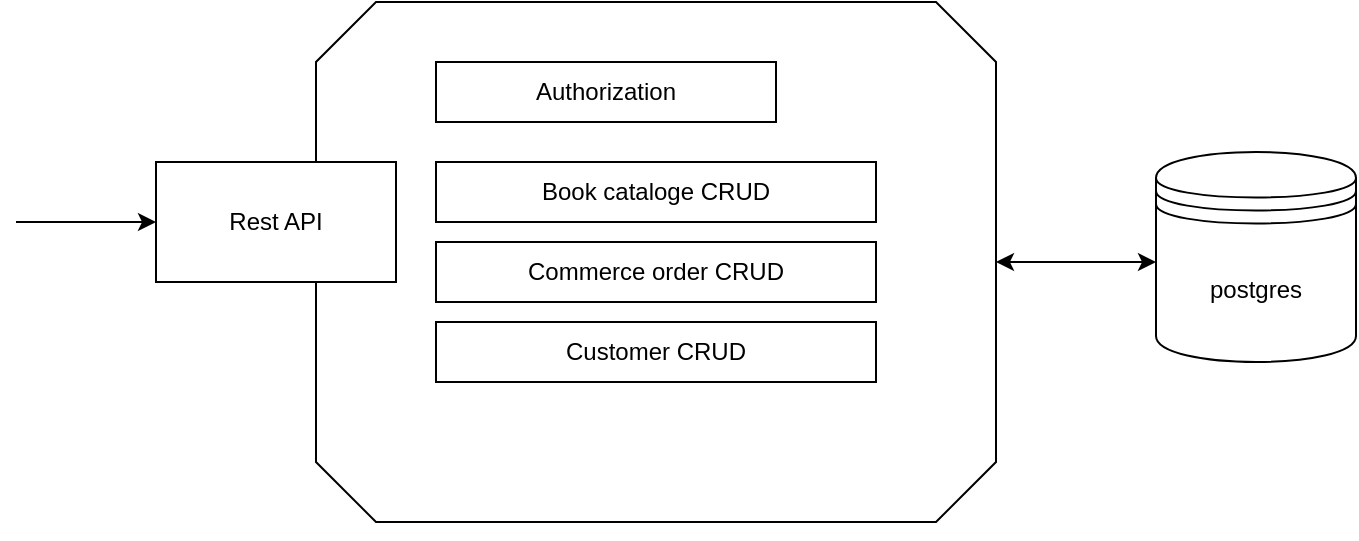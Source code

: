 <mxfile version="12.3.9" type="device" pages="1"><diagram id="iDwqJIuzIkF16VzM81rt" name="Page-1"><mxGraphModel dx="1186" dy="725" grid="1" gridSize="10" guides="1" tooltips="1" connect="1" arrows="1" fold="1" page="1" pageScale="1" pageWidth="827" pageHeight="1169" math="0" shadow="0"><root><mxCell id="0"/><mxCell id="1" parent="0"/><mxCell id="ZCyGfg25y9fafp2oTcrz-7" value="" style="whiteSpace=wrap;html=1;shape=mxgraph.basic.octagon2;align=center;verticalAlign=middle;dx=15;" vertex="1" parent="1"><mxGeometry x="200" y="210" width="340" height="260" as="geometry"/></mxCell><mxCell id="ZCyGfg25y9fafp2oTcrz-9" value="Authorization" style="rounded=0;whiteSpace=wrap;html=1;" vertex="1" parent="1"><mxGeometry x="260" y="240" width="170" height="30" as="geometry"/></mxCell><mxCell id="ZCyGfg25y9fafp2oTcrz-10" value="Book cataloge CRUD" style="rounded=0;whiteSpace=wrap;html=1;" vertex="1" parent="1"><mxGeometry x="260" y="290" width="220" height="30" as="geometry"/></mxCell><mxCell id="ZCyGfg25y9fafp2oTcrz-11" value="Commerce order CRUD" style="rounded=0;whiteSpace=wrap;html=1;" vertex="1" parent="1"><mxGeometry x="260" y="330" width="220" height="30" as="geometry"/></mxCell><mxCell id="ZCyGfg25y9fafp2oTcrz-12" value="Customer CRUD" style="rounded=0;whiteSpace=wrap;html=1;" vertex="1" parent="1"><mxGeometry x="260" y="370" width="220" height="30" as="geometry"/></mxCell><mxCell id="ZCyGfg25y9fafp2oTcrz-13" style="edgeStyle=orthogonalEdgeStyle;rounded=0;orthogonalLoop=1;jettySize=auto;html=1;exitX=0.5;exitY=1;exitDx=0;exitDy=0;exitPerimeter=0;" edge="1" parent="1" source="ZCyGfg25y9fafp2oTcrz-7" target="ZCyGfg25y9fafp2oTcrz-7"><mxGeometry relative="1" as="geometry"/></mxCell><mxCell id="ZCyGfg25y9fafp2oTcrz-14" style="edgeStyle=orthogonalEdgeStyle;rounded=0;orthogonalLoop=1;jettySize=auto;html=1;exitX=0.5;exitY=1;exitDx=0;exitDy=0;exitPerimeter=0;" edge="1" parent="1" source="ZCyGfg25y9fafp2oTcrz-7" target="ZCyGfg25y9fafp2oTcrz-7"><mxGeometry relative="1" as="geometry"/></mxCell><mxCell id="ZCyGfg25y9fafp2oTcrz-15" value="Rest API" style="rounded=0;whiteSpace=wrap;html=1;" vertex="1" parent="1"><mxGeometry x="120" y="290" width="120" height="60" as="geometry"/></mxCell><mxCell id="ZCyGfg25y9fafp2oTcrz-16" value="" style="endArrow=classic;html=1;entryX=0;entryY=0.5;entryDx=0;entryDy=0;" edge="1" parent="1" target="ZCyGfg25y9fafp2oTcrz-15"><mxGeometry width="50" height="50" relative="1" as="geometry"><mxPoint x="50" y="320" as="sourcePoint"/><mxPoint x="170" y="500" as="targetPoint"/></mxGeometry></mxCell><mxCell id="ZCyGfg25y9fafp2oTcrz-17" value="" style="endArrow=classic;startArrow=classic;html=1;exitX=1;exitY=0.5;exitDx=0;exitDy=0;exitPerimeter=0;" edge="1" parent="1" source="ZCyGfg25y9fafp2oTcrz-7"><mxGeometry width="50" height="50" relative="1" as="geometry"><mxPoint x="40" y="550" as="sourcePoint"/><mxPoint x="620" y="340" as="targetPoint"/></mxGeometry></mxCell><mxCell id="ZCyGfg25y9fafp2oTcrz-18" value="postgres" style="shape=datastore;whiteSpace=wrap;html=1;" vertex="1" parent="1"><mxGeometry x="620" y="285" width="100" height="105" as="geometry"/></mxCell></root></mxGraphModel></diagram></mxfile>